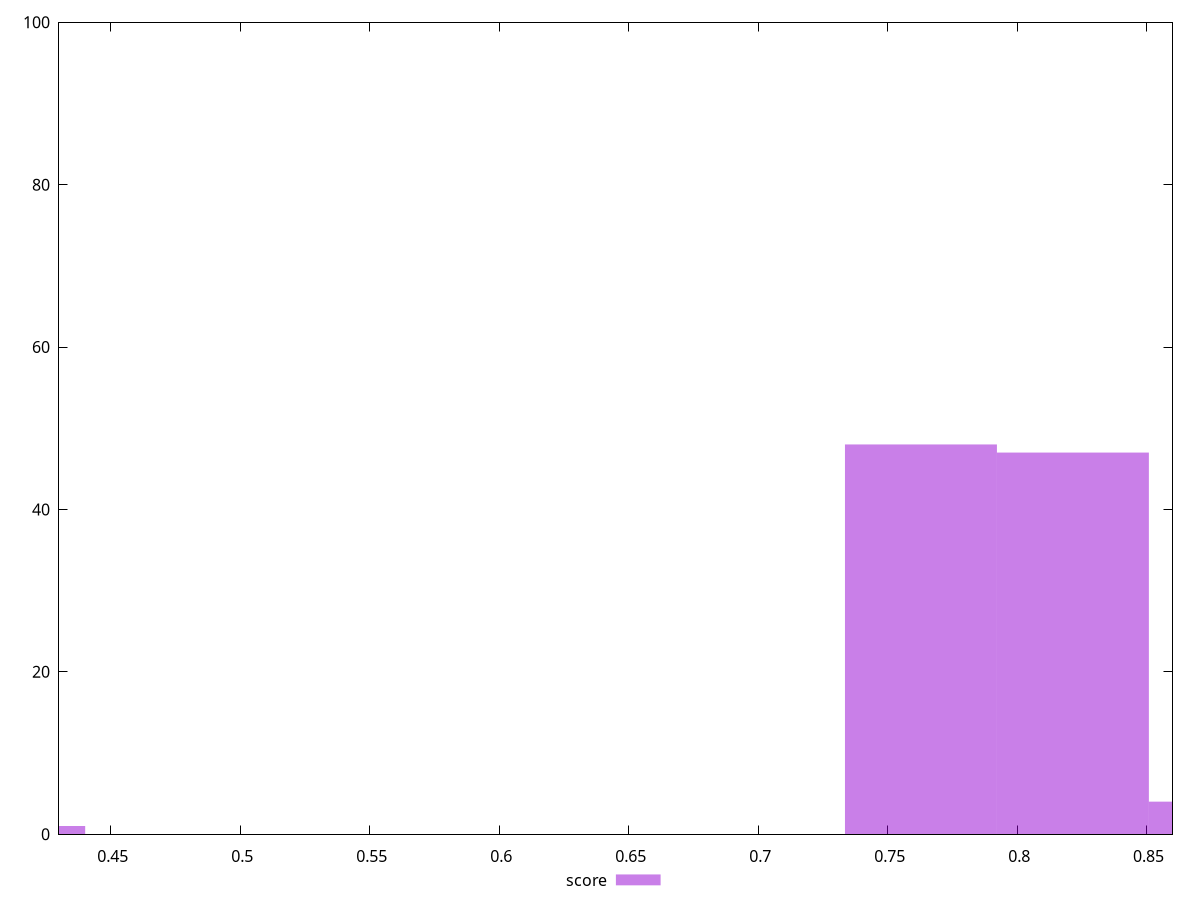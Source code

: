 reset

$score <<EOF
0.4107688899525457 1
0.8215377799050914 47
0.7628565099118706 48
0.8802190498983122 4
EOF

set key outside below
set boxwidth 0.05868126999322081
set xrange [0.43:0.86]
set yrange [0:100]
set trange [0:100]
set style fill transparent solid 0.5 noborder
set terminal svg size 640, 490 enhanced background rgb 'white'
set output "reports/report_00032_2021-02-25T10-28-15.087Z/total-blocking-time/samples/astro/score/histogram.svg"

plot $score title "score" with boxes

reset
